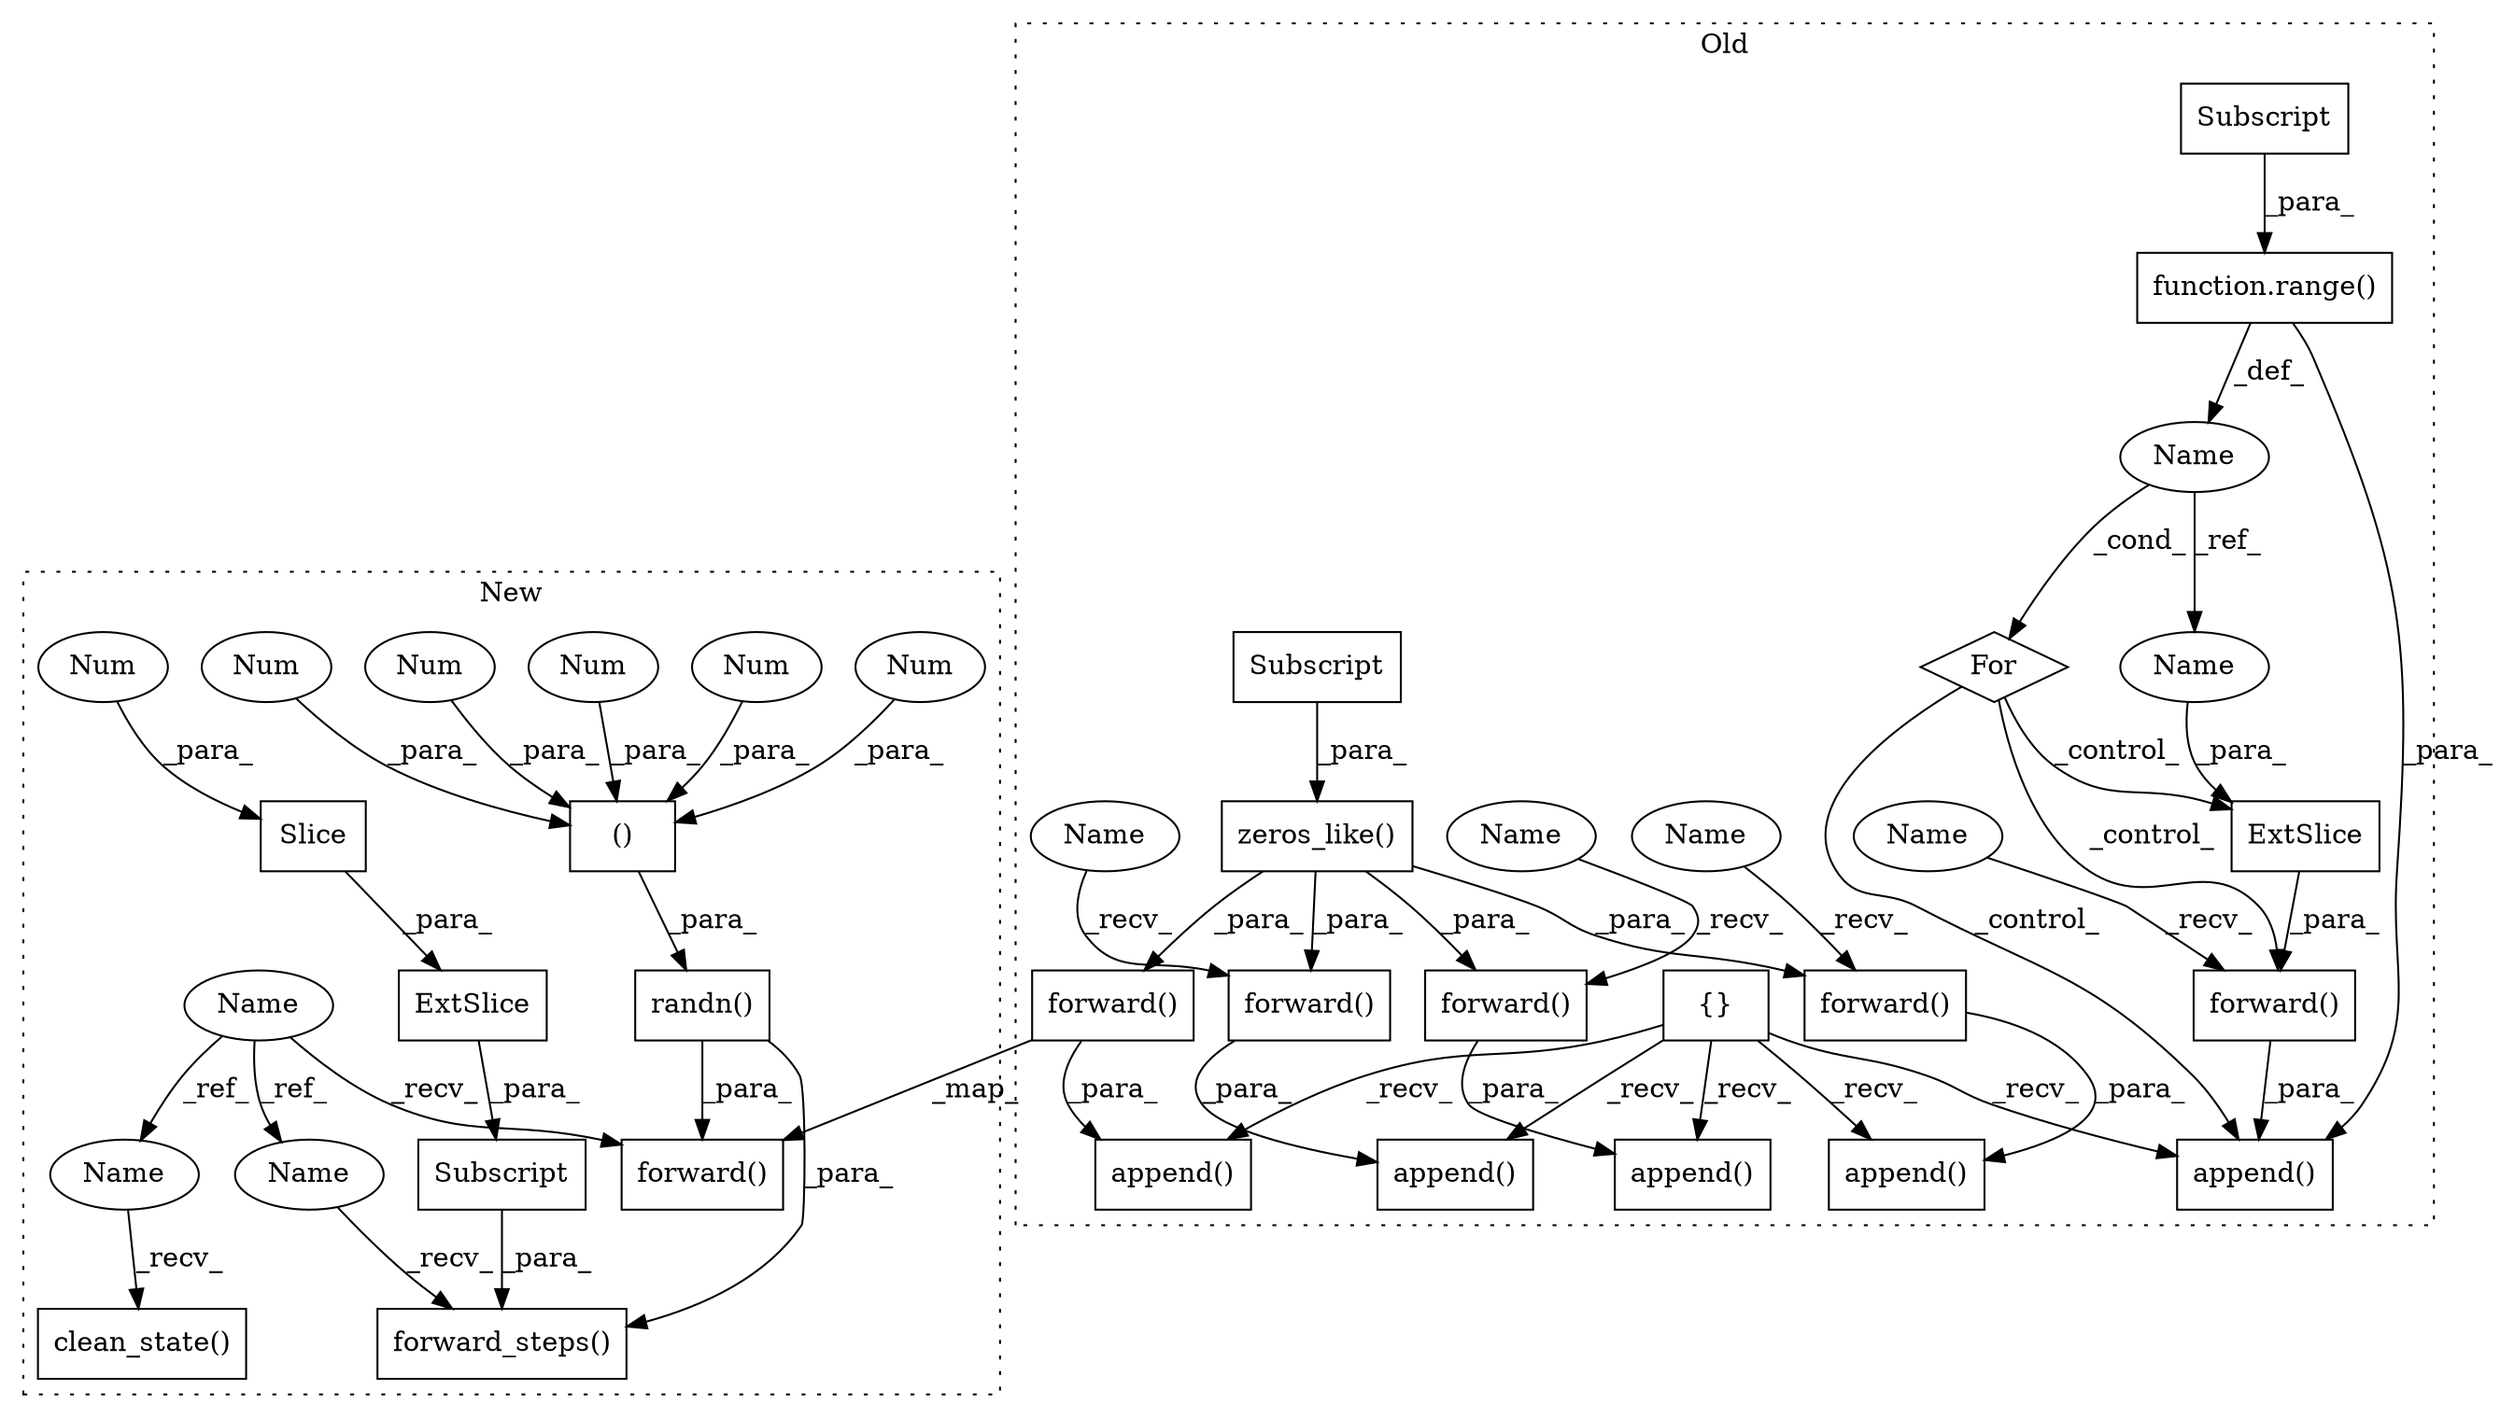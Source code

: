 digraph G {
subgraph cluster0 {
1 [label="forward()" a="75" s="17169,17206" l="16,1" shape="box"];
5 [label="function.range()" a="75" s="17116,17143" l="6,1" shape="box"];
6 [label="Subscript" a="63" s="17122,0" l="21,0" shape="box"];
7 [label="Name" a="87" s="17111" l="1" shape="ellipse"];
8 [label="ExtSlice" a="85" s="17185" l="12" shape="box"];
9 [label="append()" a="75" s="17154,17207" l="15,1" shape="box"];
10 [label="{}" a="59" s="16946,16946" l="2,1" shape="box"];
11 [label="For" a="107" s="17107,17144" l="4,10" shape="diamond"];
12 [label="append()" a="75" s="17213,17250" l="15,1" shape="box"];
21 [label="zeros_like()" a="75" s="17020,17058" l="17,1" shape="box"];
22 [label="Subscript" a="63" s="17037,0" l="21,0" shape="box"];
23 [label="forward()" a="75" s="17271,17292" l="16,1" shape="box"];
27 [label="append()" a="75" s="17256,17293" l="15,1" shape="box"];
28 [label="forward()" a="75" s="17079,17100" l="16,1" shape="box"];
29 [label="append()" a="75" s="17299,17336" l="15,1" shape="box"];
30 [label="forward()" a="75" s="17228,17249" l="16,1" shape="box"];
31 [label="append()" a="75" s="17064,17101" l="15,1" shape="box"];
32 [label="forward()" a="75" s="17314,17335" l="16,1" shape="box"];
36 [label="Name" a="87" s="17079" l="7" shape="ellipse"];
37 [label="Name" a="87" s="17228" l="7" shape="ellipse"];
38 [label="Name" a="87" s="17271" l="7" shape="ellipse"];
39 [label="Name" a="87" s="17169" l="7" shape="ellipse"];
40 [label="Name" a="87" s="17204" l="1" shape="ellipse"];
label = "Old";
style="dotted";
}
subgraph cluster1 {
2 [label="Slice" a="80" s="8721" l="2" shape="box"];
3 [label="Num" a="76" s="8721" l="2" shape="ellipse"];
4 [label="ExtSlice" a="85" s="8708" l="6" shape="box"];
13 [label="Subscript" a="63" s="8708,0" l="17,0" shape="box"];
14 [label="forward_steps()" a="75" s="8686,8725" l="22,15" shape="box"];
15 [label="()" a="54" s="7209" l="12" shape="box"];
16 [label="randn()" a="75" s="7195,7222" l="12,1" shape="box"];
17 [label="Name" a="87" s="7664" l="7" shape="ellipse"];
18 [label="clean_state()" a="75" s="8523" l="21" shape="box"];
19 [label="Num" a="76" s="7220" l="1" shape="ellipse"];
20 [label="Num" a="76" s="7211" l="1" shape="ellipse"];
24 [label="Num" a="76" s="7214" l="1" shape="ellipse"];
25 [label="Num" a="76" s="7217" l="1" shape="ellipse"];
26 [label="Num" a="76" s="7208" l="1" shape="ellipse"];
33 [label="forward()" a="75" s="8436,8458" l="16,1" shape="box"];
34 [label="Name" a="87" s="8686" l="7" shape="ellipse"];
35 [label="Name" a="87" s="8523" l="7" shape="ellipse"];
label = "New";
style="dotted";
}
1 -> 9 [label="_para_"];
2 -> 4 [label="_para_"];
3 -> 2 [label="_para_"];
4 -> 13 [label="_para_"];
5 -> 7 [label="_def_"];
5 -> 9 [label="_para_"];
6 -> 5 [label="_para_"];
7 -> 40 [label="_ref_"];
7 -> 11 [label="_cond_"];
8 -> 1 [label="_para_"];
10 -> 29 [label="_recv_"];
10 -> 9 [label="_recv_"];
10 -> 27 [label="_recv_"];
10 -> 31 [label="_recv_"];
10 -> 12 [label="_recv_"];
11 -> 9 [label="_control_"];
11 -> 1 [label="_control_"];
11 -> 8 [label="_control_"];
13 -> 14 [label="_para_"];
15 -> 16 [label="_para_"];
16 -> 14 [label="_para_"];
16 -> 33 [label="_para_"];
17 -> 33 [label="_recv_"];
17 -> 34 [label="_ref_"];
17 -> 35 [label="_ref_"];
19 -> 15 [label="_para_"];
20 -> 15 [label="_para_"];
21 -> 32 [label="_para_"];
21 -> 30 [label="_para_"];
21 -> 28 [label="_para_"];
21 -> 23 [label="_para_"];
22 -> 21 [label="_para_"];
23 -> 27 [label="_para_"];
24 -> 15 [label="_para_"];
25 -> 15 [label="_para_"];
26 -> 15 [label="_para_"];
28 -> 31 [label="_para_"];
30 -> 12 [label="_para_"];
32 -> 29 [label="_para_"];
32 -> 33 [label="_map_"];
34 -> 14 [label="_recv_"];
35 -> 18 [label="_recv_"];
36 -> 28 [label="_recv_"];
37 -> 30 [label="_recv_"];
38 -> 23 [label="_recv_"];
39 -> 1 [label="_recv_"];
40 -> 8 [label="_para_"];
}